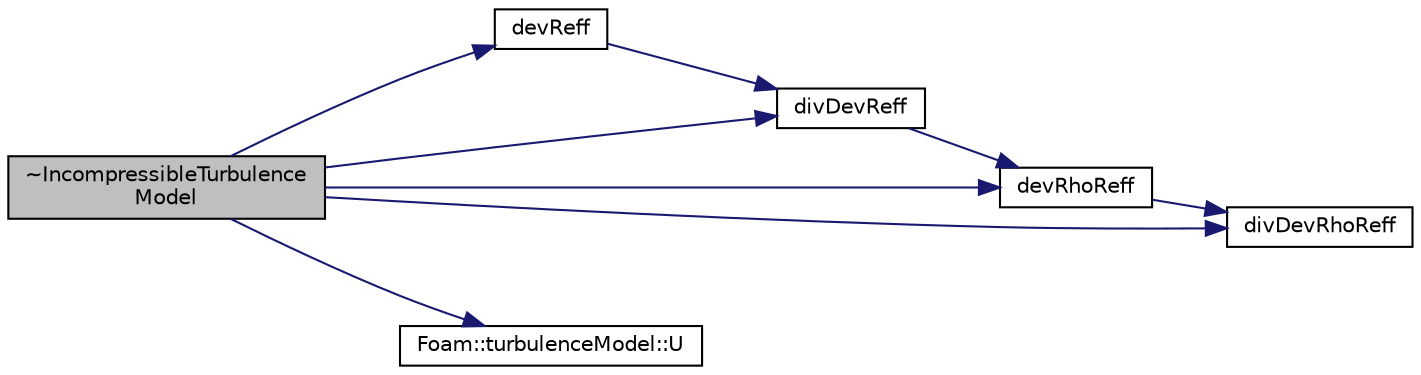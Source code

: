 digraph "~IncompressibleTurbulenceModel"
{
  bgcolor="transparent";
  edge [fontname="Helvetica",fontsize="10",labelfontname="Helvetica",labelfontsize="10"];
  node [fontname="Helvetica",fontsize="10",shape=record];
  rankdir="LR";
  Node330 [label="~IncompressibleTurbulence\lModel",height=0.2,width=0.4,color="black", fillcolor="grey75", style="filled", fontcolor="black"];
  Node330 -> Node331 [color="midnightblue",fontsize="10",style="solid",fontname="Helvetica"];
  Node331 [label="devReff",height=0.2,width=0.4,color="black",URL="$a32045.html#a58753f66b76bb2146dc1728cb9a6ca0a",tooltip="Return the effective stress tensor. "];
  Node331 -> Node332 [color="midnightblue",fontsize="10",style="solid",fontname="Helvetica"];
  Node332 [label="divDevReff",height=0.2,width=0.4,color="black",URL="$a32045.html#a15ae2301a643c401ca18d601ee81535f",tooltip="Return the source term for the momentum equation. "];
  Node332 -> Node333 [color="midnightblue",fontsize="10",style="solid",fontname="Helvetica"];
  Node333 [label="devRhoReff",height=0.2,width=0.4,color="black",URL="$a32045.html#aedf05483d3f92845e23b6dae794b8712",tooltip="Return the effective stress tensor. "];
  Node333 -> Node334 [color="midnightblue",fontsize="10",style="solid",fontname="Helvetica"];
  Node334 [label="divDevRhoReff",height=0.2,width=0.4,color="black",URL="$a32045.html#a7a84f03623a3b4ff20fa30a6fe6862a6",tooltip="Return the source term for the momentum equation. "];
  Node330 -> Node333 [color="midnightblue",fontsize="10",style="solid",fontname="Helvetica"];
  Node330 -> Node332 [color="midnightblue",fontsize="10",style="solid",fontname="Helvetica"];
  Node330 -> Node334 [color="midnightblue",fontsize="10",style="solid",fontname="Helvetica"];
  Node330 -> Node335 [color="midnightblue",fontsize="10",style="solid",fontname="Helvetica"];
  Node335 [label="Foam::turbulenceModel::U",height=0.2,width=0.4,color="black",URL="$a32397.html#a536d168d7b335fe81f506f232b5b4872",tooltip="Access function to velocity field. "];
}
